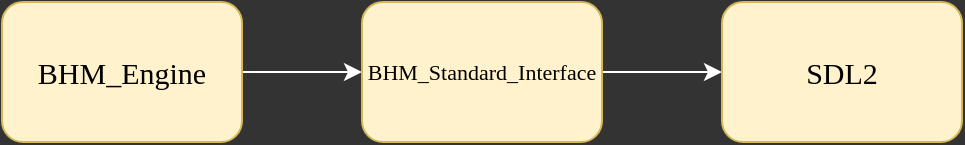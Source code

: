 <mxfile version="12.1.3" type="device" pages="1"><diagram id="04ENt_7VagRksxH8m56y" name="Page-1"><mxGraphModel dx="706" dy="248" grid="1" gridSize="10" guides="1" tooltips="1" connect="1" arrows="1" fold="1" page="1" pageScale="1" pageWidth="827" pageHeight="1169" background="#333333" math="0" shadow="0"><root><mxCell id="0"/><mxCell id="1" parent="0"/><mxCell id="z-5OFvdb_FXKRM9aPzmK-10" style="edgeStyle=orthogonalEdgeStyle;rounded=0;orthogonalLoop=1;jettySize=auto;html=1;entryX=0;entryY=0.5;entryDx=0;entryDy=0;strokeColor=#FFFFFF;" edge="1" parent="1" source="z-5OFvdb_FXKRM9aPzmK-6" target="z-5OFvdb_FXKRM9aPzmK-7"><mxGeometry relative="1" as="geometry"/></mxCell><mxCell id="z-5OFvdb_FXKRM9aPzmK-6" value="&lt;span style=&quot;white-space: normal&quot;&gt;&lt;font face=&quot;Times New Roman&quot; style=&quot;font-size: 15px&quot;&gt;BHM_Engine&lt;/font&gt;&lt;/span&gt;" style="rounded=1;whiteSpace=wrap;html=1;fillColor=#fff2cc;strokeColor=#d6b656;" vertex="1" parent="1"><mxGeometry x="90" y="270" width="120" height="70" as="geometry"/></mxCell><mxCell id="z-5OFvdb_FXKRM9aPzmK-11" style="edgeStyle=orthogonalEdgeStyle;rounded=0;orthogonalLoop=1;jettySize=auto;html=1;entryX=0;entryY=0.5;entryDx=0;entryDy=0;strokeColor=#FFFFFF;" edge="1" parent="1" source="z-5OFvdb_FXKRM9aPzmK-7" target="z-5OFvdb_FXKRM9aPzmK-8"><mxGeometry relative="1" as="geometry"/></mxCell><mxCell id="z-5OFvdb_FXKRM9aPzmK-7" value="&lt;span style=&quot;white-space: normal&quot;&gt;&lt;font style=&quot;font-size: 11px&quot; face=&quot;Times New Roman&quot;&gt;BHM_Standard_Interface&lt;/font&gt;&lt;/span&gt;" style="rounded=1;whiteSpace=wrap;html=1;fillColor=#fff2cc;strokeColor=#d6b656;" vertex="1" parent="1"><mxGeometry x="270" y="270" width="120" height="70" as="geometry"/></mxCell><mxCell id="z-5OFvdb_FXKRM9aPzmK-8" value="&lt;span style=&quot;white-space: normal&quot;&gt;&lt;font style=&quot;font-size: 15px&quot; face=&quot;Times New Roman&quot;&gt;SDL2&lt;/font&gt;&lt;/span&gt;" style="rounded=1;whiteSpace=wrap;html=1;fillColor=#fff2cc;strokeColor=#d6b656;" vertex="1" parent="1"><mxGeometry x="450" y="270" width="120" height="70" as="geometry"/></mxCell></root></mxGraphModel></diagram></mxfile>